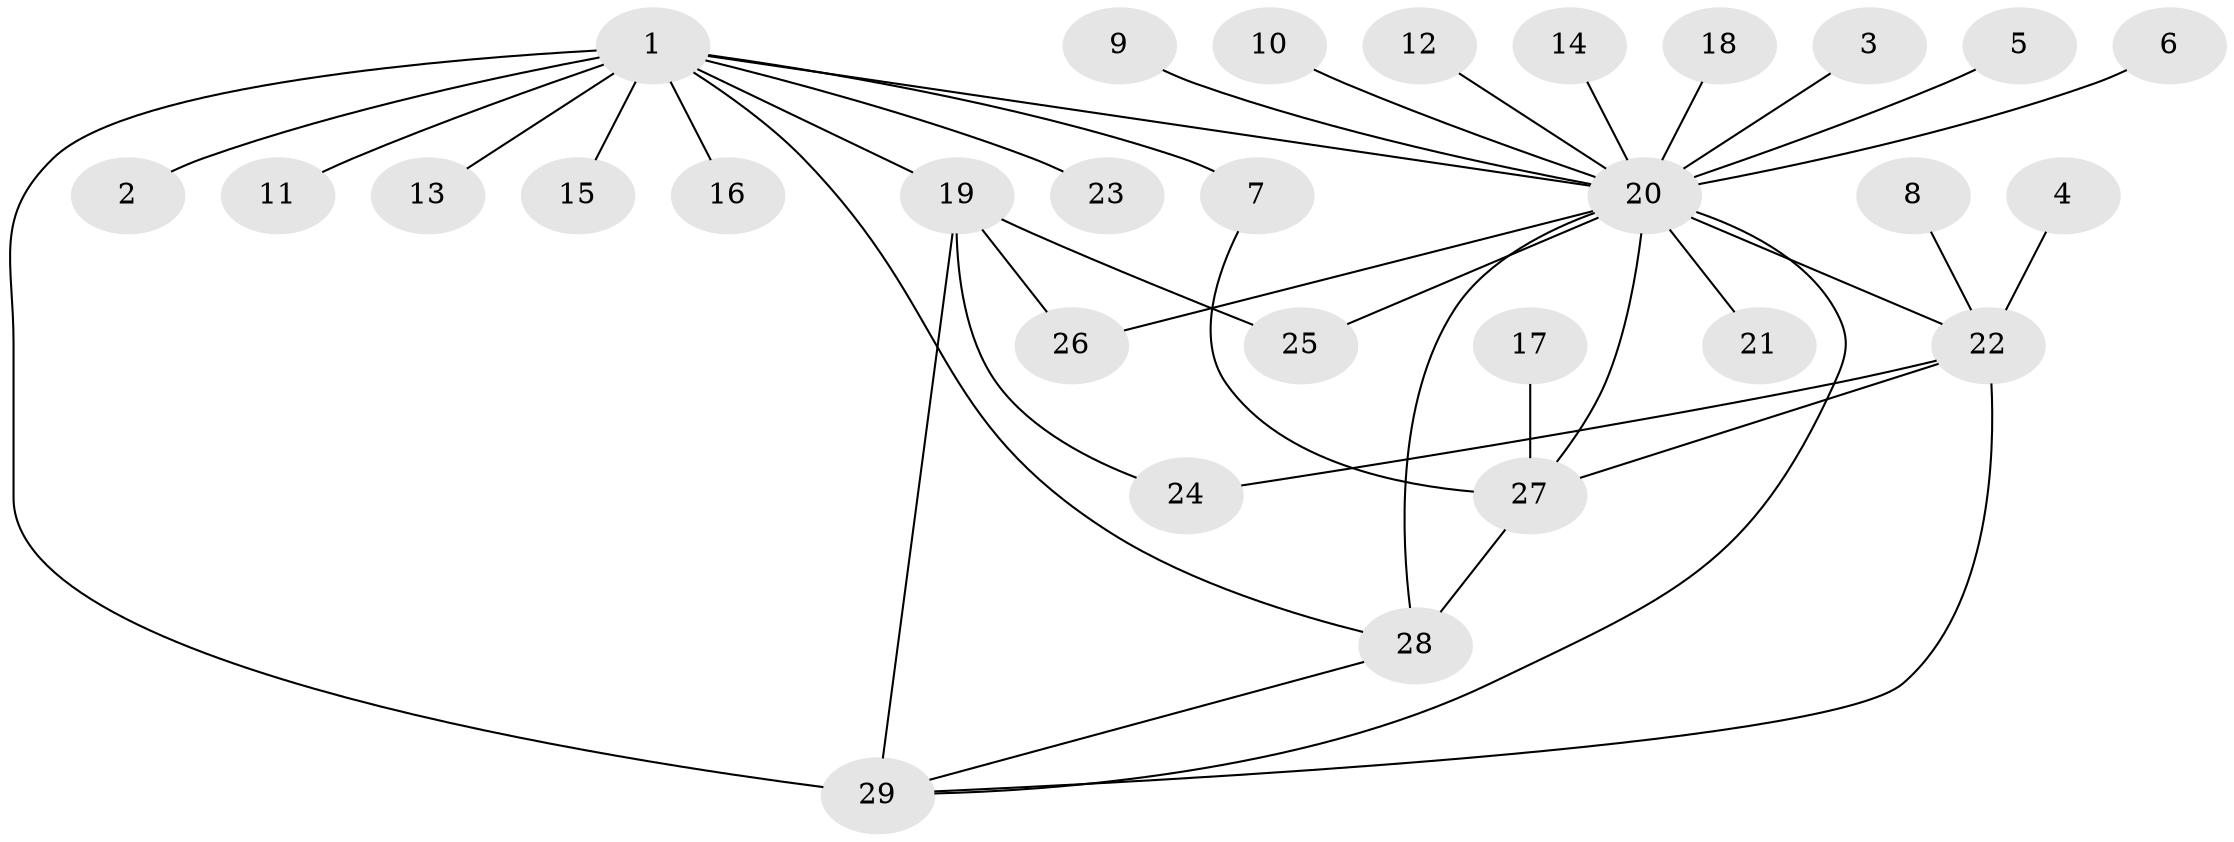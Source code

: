 // original degree distribution, {13: 0.018867924528301886, 4: 0.05660377358490566, 3: 0.11320754716981132, 2: 0.2641509433962264, 23: 0.018867924528301886, 1: 0.4528301886792453, 7: 0.03773584905660377, 8: 0.018867924528301886, 6: 0.018867924528301886}
// Generated by graph-tools (version 1.1) at 2025/25/03/09/25 03:25:56]
// undirected, 29 vertices, 39 edges
graph export_dot {
graph [start="1"]
  node [color=gray90,style=filled];
  1;
  2;
  3;
  4;
  5;
  6;
  7;
  8;
  9;
  10;
  11;
  12;
  13;
  14;
  15;
  16;
  17;
  18;
  19;
  20;
  21;
  22;
  23;
  24;
  25;
  26;
  27;
  28;
  29;
  1 -- 2 [weight=1.0];
  1 -- 7 [weight=2.0];
  1 -- 11 [weight=1.0];
  1 -- 13 [weight=1.0];
  1 -- 15 [weight=1.0];
  1 -- 16 [weight=1.0];
  1 -- 19 [weight=1.0];
  1 -- 20 [weight=1.0];
  1 -- 23 [weight=1.0];
  1 -- 28 [weight=1.0];
  1 -- 29 [weight=3.0];
  3 -- 20 [weight=1.0];
  4 -- 22 [weight=1.0];
  5 -- 20 [weight=1.0];
  6 -- 20 [weight=1.0];
  7 -- 27 [weight=1.0];
  8 -- 22 [weight=1.0];
  9 -- 20 [weight=1.0];
  10 -- 20 [weight=1.0];
  12 -- 20 [weight=1.0];
  14 -- 20 [weight=1.0];
  17 -- 27 [weight=1.0];
  18 -- 20 [weight=1.0];
  19 -- 24 [weight=1.0];
  19 -- 25 [weight=1.0];
  19 -- 26 [weight=1.0];
  19 -- 29 [weight=1.0];
  20 -- 21 [weight=1.0];
  20 -- 22 [weight=3.0];
  20 -- 25 [weight=1.0];
  20 -- 26 [weight=1.0];
  20 -- 27 [weight=1.0];
  20 -- 28 [weight=2.0];
  20 -- 29 [weight=1.0];
  22 -- 24 [weight=1.0];
  22 -- 27 [weight=1.0];
  22 -- 29 [weight=1.0];
  27 -- 28 [weight=1.0];
  28 -- 29 [weight=1.0];
}
